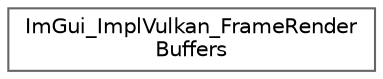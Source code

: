 digraph "Gráfico de jerarquía de clases"
{
 // LATEX_PDF_SIZE
  bgcolor="transparent";
  edge [fontname=Helvetica,fontsize=10,labelfontname=Helvetica,labelfontsize=10];
  node [fontname=Helvetica,fontsize=10,shape=box,height=0.2,width=0.4];
  rankdir="LR";
  Node0 [id="Node000000",label="ImGui_ImplVulkan_FrameRender\lBuffers",height=0.2,width=0.4,color="grey40", fillcolor="white", style="filled",URL="$struct_im_gui___impl_vulkan___frame_render_buffers.html",tooltip=" "];
}
